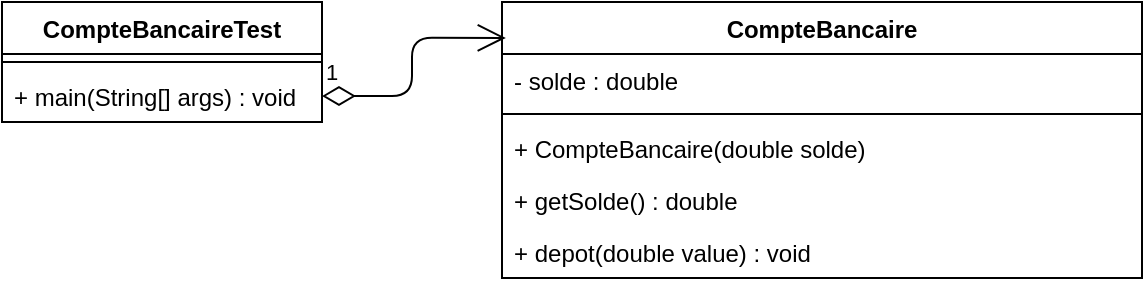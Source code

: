 <mxfile version="12.9.13" type="device"><diagram id="C5RBs43oDa-KdzZeNtuy" name="Page-1"><mxGraphModel dx="1086" dy="765" grid="1" gridSize="10" guides="1" tooltips="1" connect="1" arrows="1" fold="1" page="1" pageScale="1" pageWidth="827" pageHeight="1169" math="0" shadow="0"><root><mxCell id="WIyWlLk6GJQsqaUBKTNV-0"/><mxCell id="WIyWlLk6GJQsqaUBKTNV-1" parent="WIyWlLk6GJQsqaUBKTNV-0"/><mxCell id="d_EOdJ4A9W0xrS7jzWov-0" value="CompteBancaireTest" style="swimlane;fontStyle=1;align=center;verticalAlign=top;childLayout=stackLayout;horizontal=1;startSize=26;horizontalStack=0;resizeParent=1;resizeParentMax=0;resizeLast=0;collapsible=1;marginBottom=0;" vertex="1" parent="WIyWlLk6GJQsqaUBKTNV-1"><mxGeometry x="50" y="290" width="160" height="60" as="geometry"/></mxCell><mxCell id="d_EOdJ4A9W0xrS7jzWov-2" value="" style="line;strokeWidth=1;fillColor=none;align=left;verticalAlign=middle;spacingTop=-1;spacingLeft=3;spacingRight=3;rotatable=0;labelPosition=right;points=[];portConstraint=eastwest;" vertex="1" parent="d_EOdJ4A9W0xrS7jzWov-0"><mxGeometry y="26" width="160" height="8" as="geometry"/></mxCell><mxCell id="d_EOdJ4A9W0xrS7jzWov-3" value="+ main(String[] args) : void" style="text;strokeColor=none;fillColor=none;align=left;verticalAlign=top;spacingLeft=4;spacingRight=4;overflow=hidden;rotatable=0;points=[[0,0.5],[1,0.5]];portConstraint=eastwest;" vertex="1" parent="d_EOdJ4A9W0xrS7jzWov-0"><mxGeometry y="34" width="160" height="26" as="geometry"/></mxCell><mxCell id="d_EOdJ4A9W0xrS7jzWov-4" value="CompteBancaire" style="swimlane;fontStyle=1;align=center;verticalAlign=top;childLayout=stackLayout;horizontal=1;startSize=26;horizontalStack=0;resizeParent=1;resizeParentMax=0;resizeLast=0;collapsible=1;marginBottom=0;" vertex="1" parent="WIyWlLk6GJQsqaUBKTNV-1"><mxGeometry x="300" y="290" width="320" height="138" as="geometry"/></mxCell><mxCell id="d_EOdJ4A9W0xrS7jzWov-5" value="- solde : double" style="text;strokeColor=none;fillColor=none;align=left;verticalAlign=top;spacingLeft=4;spacingRight=4;overflow=hidden;rotatable=0;points=[[0,0.5],[1,0.5]];portConstraint=eastwest;" vertex="1" parent="d_EOdJ4A9W0xrS7jzWov-4"><mxGeometry y="26" width="320" height="26" as="geometry"/></mxCell><mxCell id="d_EOdJ4A9W0xrS7jzWov-6" value="" style="line;strokeWidth=1;fillColor=none;align=left;verticalAlign=middle;spacingTop=-1;spacingLeft=3;spacingRight=3;rotatable=0;labelPosition=right;points=[];portConstraint=eastwest;" vertex="1" parent="d_EOdJ4A9W0xrS7jzWov-4"><mxGeometry y="52" width="320" height="8" as="geometry"/></mxCell><mxCell id="d_EOdJ4A9W0xrS7jzWov-7" value="+ CompteBancaire(double solde)" style="text;strokeColor=none;fillColor=none;align=left;verticalAlign=top;spacingLeft=4;spacingRight=4;overflow=hidden;rotatable=0;points=[[0,0.5],[1,0.5]];portConstraint=eastwest;" vertex="1" parent="d_EOdJ4A9W0xrS7jzWov-4"><mxGeometry y="60" width="320" height="26" as="geometry"/></mxCell><mxCell id="d_EOdJ4A9W0xrS7jzWov-8" value="+ getSolde() : double" style="text;strokeColor=none;fillColor=none;align=left;verticalAlign=top;spacingLeft=4;spacingRight=4;overflow=hidden;rotatable=0;points=[[0,0.5],[1,0.5]];portConstraint=eastwest;" vertex="1" parent="d_EOdJ4A9W0xrS7jzWov-4"><mxGeometry y="86" width="320" height="26" as="geometry"/></mxCell><mxCell id="d_EOdJ4A9W0xrS7jzWov-9" value="+ depot(double value) : void" style="text;strokeColor=none;fillColor=none;align=left;verticalAlign=top;spacingLeft=4;spacingRight=4;overflow=hidden;rotatable=0;points=[[0,0.5],[1,0.5]];portConstraint=eastwest;" vertex="1" parent="d_EOdJ4A9W0xrS7jzWov-4"><mxGeometry y="112" width="320" height="26" as="geometry"/></mxCell><mxCell id="d_EOdJ4A9W0xrS7jzWov-10" value="1" style="endArrow=open;html=1;endSize=12;startArrow=diamondThin;startSize=14;startFill=0;edgeStyle=orthogonalEdgeStyle;align=left;verticalAlign=bottom;exitX=1;exitY=0.5;exitDx=0;exitDy=0;entryX=0.006;entryY=0.13;entryDx=0;entryDy=0;entryPerimeter=0;" edge="1" parent="WIyWlLk6GJQsqaUBKTNV-1" source="d_EOdJ4A9W0xrS7jzWov-3" target="d_EOdJ4A9W0xrS7jzWov-4"><mxGeometry x="-1" y="3" relative="1" as="geometry"><mxPoint x="170" y="450" as="sourcePoint"/><mxPoint x="330" y="450" as="targetPoint"/></mxGeometry></mxCell></root></mxGraphModel></diagram></mxfile>